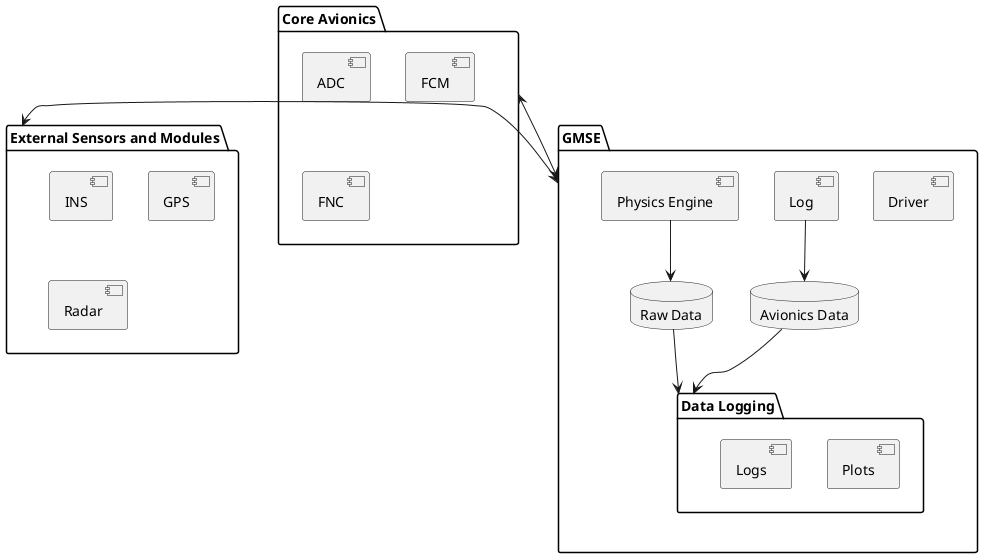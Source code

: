 @startuml
package "Core Avionics" {
[ADC]
[FCM]
[FNC]
}

package "GMSE" {
[Driver]
[Log]
[Physics Engine]

Database "Raw Data" {
}

Database "Avionics Data" {
}

Folder "Data Logging" {
[Plots]
[Logs]
}
}

Folder "External Sensors and Modules" {
[INS]
[GPS]
[Radar]
}

[Core Avionics] <-down-> [GMSE]
[GMSE] <-left-> [External Sensors and Modules]
[Log] -down-> [Avionics Data]
[Physics Engine] -down-> [Raw Data]

[Raw Data] -down-> [Data Logging]
[Avionics Data] --> [Data Logging]

@enduml


' Notes
note top of [ADC]
Avionics Data Computer
end note

note top of [FCM]
Flight Control Module
end note

note top of [FNC]
Flight Navigation Computer
end note

note bottom of [Avionics Data]
Data sent to the Core Avionics package. 
This data may have have been modified by the
sensor or external module.
end note

note right of [Raw Data]
This is the data generated by the Physics Engine.
That is, this information is passed to thekk
sensors.
end note


note top of [Core Avionics]
Aircraft modules
end note

note top of [Driver]
Main loop for driving data
end note